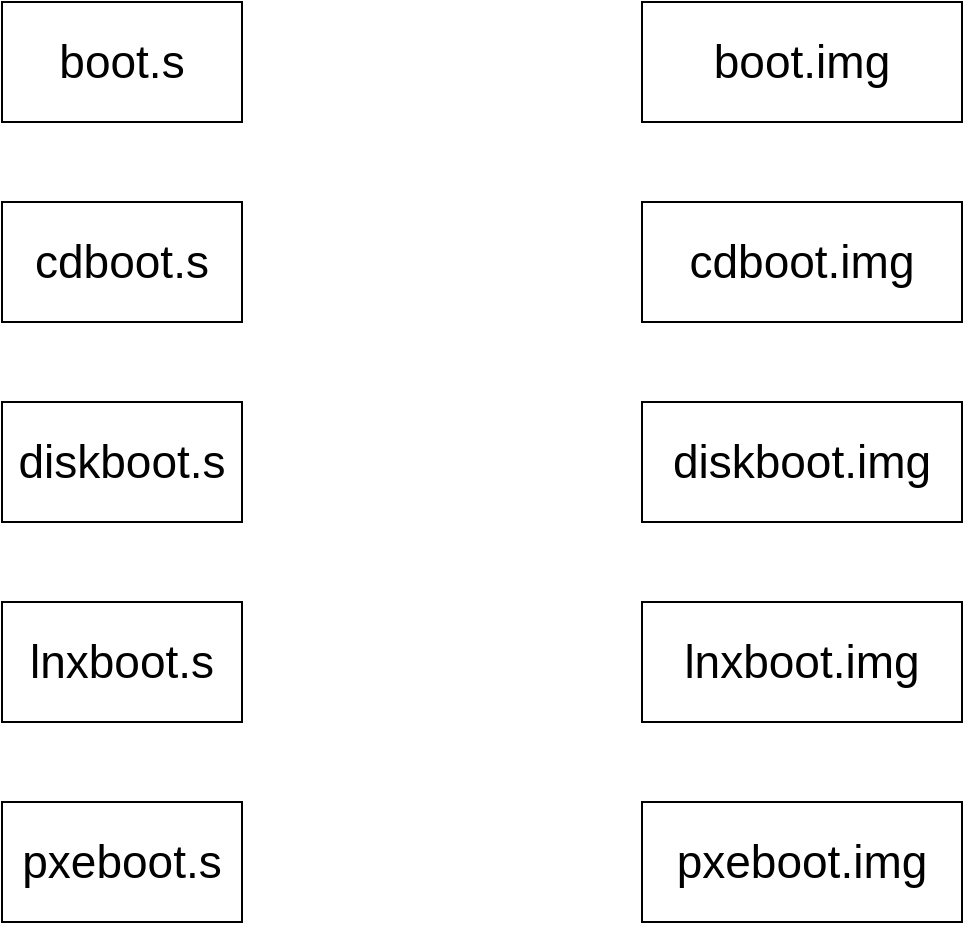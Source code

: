 <mxfile version="26.0.16">
  <diagram name="第 1 页" id="qVd3lY48XYW6TAuIKLlf">
    <mxGraphModel dx="1430" dy="763" grid="1" gridSize="10" guides="1" tooltips="1" connect="1" arrows="1" fold="1" page="1" pageScale="1" pageWidth="827" pageHeight="1169" math="0" shadow="0">
      <root>
        <mxCell id="0" />
        <mxCell id="1" parent="0" />
        <mxCell id="5AeU0fSuztcq6rPFDfoo-1" value="&lt;font style=&quot;font-size: 23px;&quot;&gt;boot.s&lt;/font&gt;" style="rounded=0;whiteSpace=wrap;html=1;" vertex="1" parent="1">
          <mxGeometry x="80" y="240" width="120" height="60" as="geometry" />
        </mxCell>
        <mxCell id="5AeU0fSuztcq6rPFDfoo-2" value="&lt;font style=&quot;font-size: 23px;&quot;&gt;boot.img&lt;/font&gt;" style="rounded=0;whiteSpace=wrap;html=1;" vertex="1" parent="1">
          <mxGeometry x="400" y="240" width="160" height="60" as="geometry" />
        </mxCell>
        <mxCell id="5AeU0fSuztcq6rPFDfoo-3" value="&lt;font style=&quot;font-size: 23px;&quot;&gt;cdboot.s&lt;/font&gt;" style="rounded=0;whiteSpace=wrap;html=1;" vertex="1" parent="1">
          <mxGeometry x="80" y="340" width="120" height="60" as="geometry" />
        </mxCell>
        <mxCell id="5AeU0fSuztcq6rPFDfoo-4" value="&lt;font style=&quot;font-size: 23px;&quot;&gt;diskboot.s&lt;/font&gt;" style="rounded=0;whiteSpace=wrap;html=1;" vertex="1" parent="1">
          <mxGeometry x="80" y="440" width="120" height="60" as="geometry" />
        </mxCell>
        <mxCell id="5AeU0fSuztcq6rPFDfoo-5" value="&lt;font style=&quot;font-size: 23px;&quot;&gt;lnxboot.s&lt;/font&gt;" style="rounded=0;whiteSpace=wrap;html=1;" vertex="1" parent="1">
          <mxGeometry x="80" y="540" width="120" height="60" as="geometry" />
        </mxCell>
        <mxCell id="5AeU0fSuztcq6rPFDfoo-6" value="&lt;font style=&quot;font-size: 23px;&quot;&gt;pxeboot.s&lt;/font&gt;" style="rounded=0;whiteSpace=wrap;html=1;" vertex="1" parent="1">
          <mxGeometry x="80" y="640" width="120" height="60" as="geometry" />
        </mxCell>
        <mxCell id="5AeU0fSuztcq6rPFDfoo-9" value="&lt;font style=&quot;font-size: 23px;&quot;&gt;cdboot.img&lt;/font&gt;" style="rounded=0;whiteSpace=wrap;html=1;" vertex="1" parent="1">
          <mxGeometry x="400" y="340" width="160" height="60" as="geometry" />
        </mxCell>
        <mxCell id="5AeU0fSuztcq6rPFDfoo-10" value="&lt;font style=&quot;font-size: 23px;&quot;&gt;diskboot.img&lt;/font&gt;" style="rounded=0;whiteSpace=wrap;html=1;" vertex="1" parent="1">
          <mxGeometry x="400" y="440" width="160" height="60" as="geometry" />
        </mxCell>
        <mxCell id="5AeU0fSuztcq6rPFDfoo-11" value="&lt;font style=&quot;font-size: 23px;&quot;&gt;lnxboot.img&lt;/font&gt;" style="rounded=0;whiteSpace=wrap;html=1;" vertex="1" parent="1">
          <mxGeometry x="400" y="540" width="160" height="60" as="geometry" />
        </mxCell>
        <mxCell id="5AeU0fSuztcq6rPFDfoo-12" value="&lt;font style=&quot;font-size: 23px;&quot;&gt;pxeboot.img&lt;/font&gt;" style="rounded=0;whiteSpace=wrap;html=1;" vertex="1" parent="1">
          <mxGeometry x="400" y="640" width="160" height="60" as="geometry" />
        </mxCell>
      </root>
    </mxGraphModel>
  </diagram>
</mxfile>
